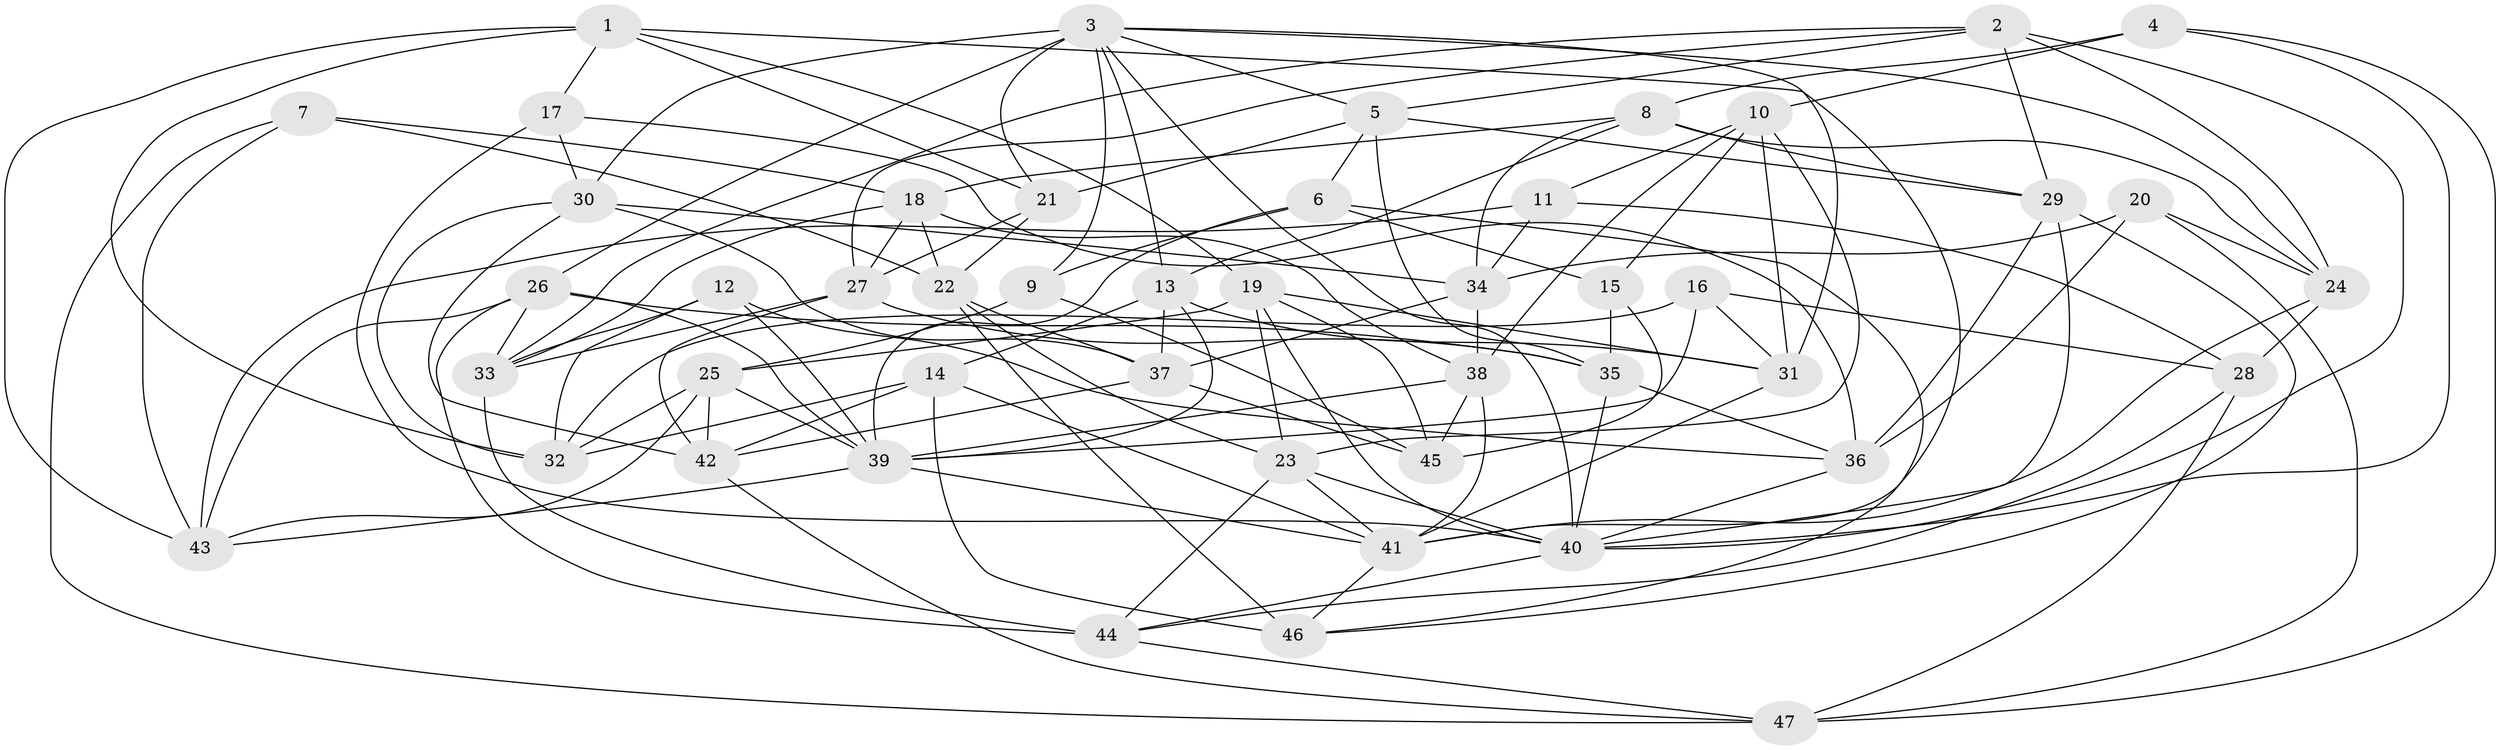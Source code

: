// original degree distribution, {4: 1.0}
// Generated by graph-tools (version 1.1) at 2025/26/03/09/25 03:26:56]
// undirected, 47 vertices, 135 edges
graph export_dot {
graph [start="1"]
  node [color=gray90,style=filled];
  1;
  2;
  3;
  4;
  5;
  6;
  7;
  8;
  9;
  10;
  11;
  12;
  13;
  14;
  15;
  16;
  17;
  18;
  19;
  20;
  21;
  22;
  23;
  24;
  25;
  26;
  27;
  28;
  29;
  30;
  31;
  32;
  33;
  34;
  35;
  36;
  37;
  38;
  39;
  40;
  41;
  42;
  43;
  44;
  45;
  46;
  47;
  1 -- 17 [weight=1.0];
  1 -- 19 [weight=1.0];
  1 -- 21 [weight=1.0];
  1 -- 32 [weight=1.0];
  1 -- 41 [weight=1.0];
  1 -- 43 [weight=1.0];
  2 -- 5 [weight=1.0];
  2 -- 24 [weight=1.0];
  2 -- 27 [weight=1.0];
  2 -- 29 [weight=1.0];
  2 -- 33 [weight=1.0];
  2 -- 40 [weight=1.0];
  3 -- 5 [weight=1.0];
  3 -- 9 [weight=1.0];
  3 -- 13 [weight=1.0];
  3 -- 21 [weight=2.0];
  3 -- 24 [weight=1.0];
  3 -- 26 [weight=1.0];
  3 -- 30 [weight=1.0];
  3 -- 31 [weight=1.0];
  3 -- 40 [weight=1.0];
  4 -- 8 [weight=1.0];
  4 -- 10 [weight=1.0];
  4 -- 40 [weight=1.0];
  4 -- 47 [weight=1.0];
  5 -- 6 [weight=1.0];
  5 -- 21 [weight=1.0];
  5 -- 29 [weight=1.0];
  5 -- 35 [weight=1.0];
  6 -- 9 [weight=2.0];
  6 -- 15 [weight=1.0];
  6 -- 39 [weight=1.0];
  6 -- 46 [weight=1.0];
  7 -- 18 [weight=1.0];
  7 -- 22 [weight=1.0];
  7 -- 43 [weight=1.0];
  7 -- 47 [weight=1.0];
  8 -- 13 [weight=1.0];
  8 -- 18 [weight=1.0];
  8 -- 24 [weight=1.0];
  8 -- 29 [weight=1.0];
  8 -- 34 [weight=1.0];
  9 -- 25 [weight=1.0];
  9 -- 45 [weight=2.0];
  10 -- 11 [weight=1.0];
  10 -- 15 [weight=1.0];
  10 -- 23 [weight=1.0];
  10 -- 31 [weight=1.0];
  10 -- 38 [weight=1.0];
  11 -- 28 [weight=1.0];
  11 -- 34 [weight=1.0];
  11 -- 43 [weight=1.0];
  12 -- 32 [weight=1.0];
  12 -- 33 [weight=1.0];
  12 -- 36 [weight=1.0];
  12 -- 39 [weight=1.0];
  13 -- 14 [weight=1.0];
  13 -- 31 [weight=1.0];
  13 -- 37 [weight=1.0];
  13 -- 39 [weight=1.0];
  14 -- 32 [weight=1.0];
  14 -- 41 [weight=1.0];
  14 -- 42 [weight=1.0];
  14 -- 46 [weight=2.0];
  15 -- 35 [weight=1.0];
  15 -- 45 [weight=1.0];
  16 -- 28 [weight=2.0];
  16 -- 31 [weight=1.0];
  16 -- 32 [weight=1.0];
  16 -- 39 [weight=2.0];
  17 -- 30 [weight=1.0];
  17 -- 36 [weight=1.0];
  17 -- 40 [weight=1.0];
  18 -- 22 [weight=1.0];
  18 -- 27 [weight=1.0];
  18 -- 33 [weight=1.0];
  18 -- 38 [weight=1.0];
  19 -- 23 [weight=1.0];
  19 -- 25 [weight=1.0];
  19 -- 31 [weight=1.0];
  19 -- 40 [weight=1.0];
  19 -- 45 [weight=1.0];
  20 -- 24 [weight=1.0];
  20 -- 34 [weight=1.0];
  20 -- 36 [weight=1.0];
  20 -- 47 [weight=1.0];
  21 -- 22 [weight=1.0];
  21 -- 27 [weight=1.0];
  22 -- 23 [weight=1.0];
  22 -- 37 [weight=1.0];
  22 -- 46 [weight=1.0];
  23 -- 40 [weight=1.0];
  23 -- 41 [weight=1.0];
  23 -- 44 [weight=1.0];
  24 -- 28 [weight=1.0];
  24 -- 41 [weight=1.0];
  25 -- 32 [weight=1.0];
  25 -- 39 [weight=1.0];
  25 -- 42 [weight=1.0];
  25 -- 43 [weight=1.0];
  26 -- 33 [weight=1.0];
  26 -- 35 [weight=1.0];
  26 -- 39 [weight=1.0];
  26 -- 43 [weight=1.0];
  26 -- 44 [weight=1.0];
  27 -- 33 [weight=1.0];
  27 -- 35 [weight=1.0];
  27 -- 42 [weight=1.0];
  28 -- 44 [weight=1.0];
  28 -- 47 [weight=1.0];
  29 -- 36 [weight=1.0];
  29 -- 40 [weight=1.0];
  29 -- 46 [weight=1.0];
  30 -- 32 [weight=1.0];
  30 -- 34 [weight=1.0];
  30 -- 37 [weight=1.0];
  30 -- 42 [weight=1.0];
  31 -- 41 [weight=1.0];
  33 -- 44 [weight=1.0];
  34 -- 37 [weight=1.0];
  34 -- 38 [weight=1.0];
  35 -- 36 [weight=1.0];
  35 -- 40 [weight=1.0];
  36 -- 40 [weight=1.0];
  37 -- 42 [weight=1.0];
  37 -- 45 [weight=1.0];
  38 -- 39 [weight=1.0];
  38 -- 41 [weight=1.0];
  38 -- 45 [weight=1.0];
  39 -- 41 [weight=1.0];
  39 -- 43 [weight=1.0];
  40 -- 44 [weight=1.0];
  41 -- 46 [weight=1.0];
  42 -- 47 [weight=1.0];
  44 -- 47 [weight=1.0];
}
